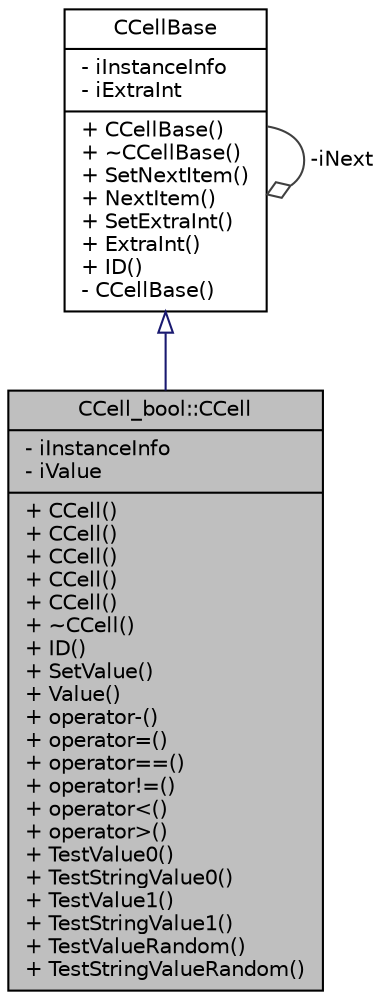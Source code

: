 digraph "CCell_bool::CCell"
{
 // LATEX_PDF_SIZE
  edge [fontname="Helvetica",fontsize="10",labelfontname="Helvetica",labelfontsize="10"];
  node [fontname="Helvetica",fontsize="10",shape=record];
  Node1 [label="{CCell_bool::CCell\n|- iInstanceInfo\l- iValue\l|+ CCell()\l+ CCell()\l+ CCell()\l+ CCell()\l+ CCell()\l+ ~CCell()\l+ ID()\l+ SetValue()\l+ Value()\l+ operator-()\l+ operator=()\l+ operator==()\l+ operator!=()\l+ operator\<()\l+ operator\>()\l+ TestValue0()\l+ TestStringValue0()\l+ TestValue1()\l+ TestStringValue1()\l+ TestValueRandom()\l+ TestStringValueRandom()\l}",height=0.2,width=0.4,color="black", fillcolor="grey75", style="filled", fontcolor="black",tooltip="CCell class (bool variant)"];
  Node2 -> Node1 [dir="back",color="midnightblue",fontsize="10",style="solid",arrowtail="onormal"];
  Node2 [label="{CCellBase\n|- iInstanceInfo\l- iExtraInt\l|+ CCellBase()\l+ ~CCellBase()\l+ SetNextItem()\l+ NextItem()\l+ SetExtraInt()\l+ ExtraInt()\l+ ID()\l- CCellBase()\l}",height=0.2,width=0.4,color="black", fillcolor="white", style="filled",URL="$class_c_cell_base.html",tooltip="CCellBase class."];
  Node2 -> Node2 [color="grey25",fontsize="10",style="solid",label=" -iNext" ,arrowhead="odiamond"];
}
